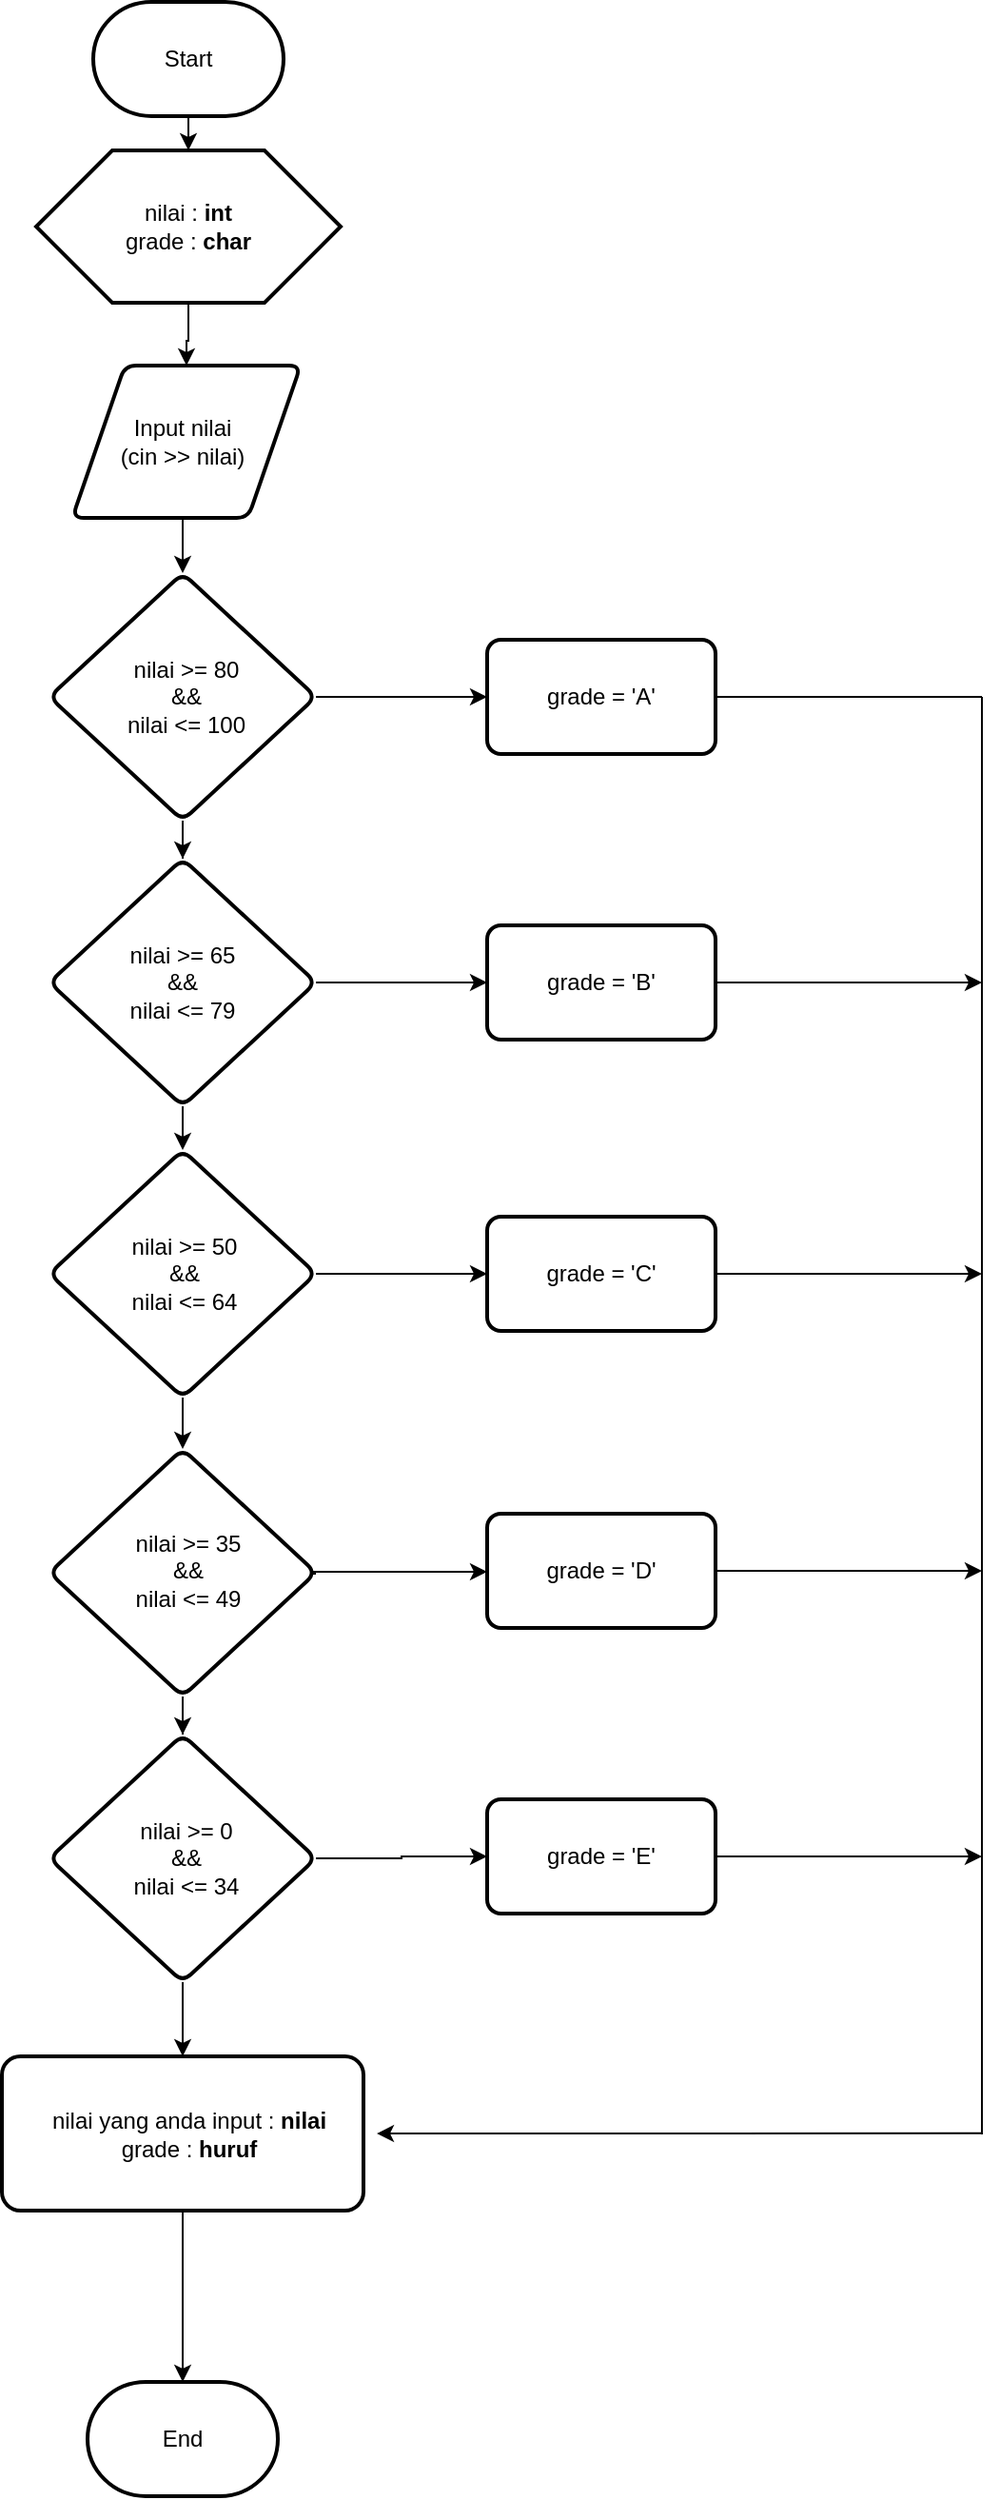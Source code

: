 <mxfile version="24.7.17">
  <diagram id="C5RBs43oDa-KdzZeNtuy" name="Page-1">
    <mxGraphModel dx="1418" dy="673" grid="1" gridSize="10" guides="1" tooltips="1" connect="1" arrows="1" fold="1" page="1" pageScale="1" pageWidth="827" pageHeight="1169" background="#FFFFFF" math="0" shadow="0">
      <root>
        <mxCell id="WIyWlLk6GJQsqaUBKTNV-0" />
        <mxCell id="WIyWlLk6GJQsqaUBKTNV-1" parent="WIyWlLk6GJQsqaUBKTNV-0" />
        <mxCell id="t6wVsfiCI3xdT3-VpRgb-0" value="" style="edgeStyle=orthogonalEdgeStyle;rounded=0;orthogonalLoop=1;jettySize=auto;html=1;" parent="WIyWlLk6GJQsqaUBKTNV-1" source="hf3equ0I7n4AxzsmKPAf-1" target="hf3equ0I7n4AxzsmKPAf-2" edge="1">
          <mxGeometry relative="1" as="geometry" />
        </mxCell>
        <mxCell id="hf3equ0I7n4AxzsmKPAf-1" value="Start" style="strokeWidth=2;html=1;shape=mxgraph.flowchart.terminator;whiteSpace=wrap;" parent="WIyWlLk6GJQsqaUBKTNV-1" vertex="1">
          <mxGeometry x="280" y="30" width="100" height="60" as="geometry" />
        </mxCell>
        <mxCell id="t6wVsfiCI3xdT3-VpRgb-1" value="" style="edgeStyle=orthogonalEdgeStyle;rounded=0;orthogonalLoop=1;jettySize=auto;html=1;" parent="WIyWlLk6GJQsqaUBKTNV-1" source="hf3equ0I7n4AxzsmKPAf-2" target="hf3equ0I7n4AxzsmKPAf-4" edge="1">
          <mxGeometry relative="1" as="geometry" />
        </mxCell>
        <mxCell id="hf3equ0I7n4AxzsmKPAf-2" value="" style="verticalLabelPosition=bottom;verticalAlign=top;html=1;shape=hexagon;perimeter=hexagonPerimeter2;arcSize=6;size=0.25;strokeWidth=2;" parent="WIyWlLk6GJQsqaUBKTNV-1" vertex="1">
          <mxGeometry x="250" y="108" width="160" height="80" as="geometry" />
        </mxCell>
        <mxCell id="hf3equ0I7n4AxzsmKPAf-6" value="" style="edgeStyle=orthogonalEdgeStyle;rounded=0;orthogonalLoop=1;jettySize=auto;html=1;" parent="WIyWlLk6GJQsqaUBKTNV-1" source="hf3equ0I7n4AxzsmKPAf-4" target="hf3equ0I7n4AxzsmKPAf-5" edge="1">
          <mxGeometry relative="1" as="geometry">
            <Array as="points">
              <mxPoint x="327" y="310" />
              <mxPoint x="327" y="310" />
            </Array>
          </mxGeometry>
        </mxCell>
        <mxCell id="hf3equ0I7n4AxzsmKPAf-4" value="" style="shape=parallelogram;html=1;strokeWidth=2;perimeter=parallelogramPerimeter;whiteSpace=wrap;rounded=1;arcSize=12;size=0.23;" parent="WIyWlLk6GJQsqaUBKTNV-1" vertex="1">
          <mxGeometry x="269" y="221" width="120" height="80" as="geometry" />
        </mxCell>
        <mxCell id="hf3equ0I7n4AxzsmKPAf-14" value="" style="edgeStyle=orthogonalEdgeStyle;rounded=0;orthogonalLoop=1;jettySize=auto;html=1;" parent="WIyWlLk6GJQsqaUBKTNV-1" source="hf3equ0I7n4AxzsmKPAf-5" target="hf3equ0I7n4AxzsmKPAf-13" edge="1">
          <mxGeometry relative="1" as="geometry" />
        </mxCell>
        <mxCell id="t6wVsfiCI3xdT3-VpRgb-2" value="" style="edgeStyle=orthogonalEdgeStyle;rounded=0;orthogonalLoop=1;jettySize=auto;html=1;" parent="WIyWlLk6GJQsqaUBKTNV-1" source="hf3equ0I7n4AxzsmKPAf-5" target="hf3equ0I7n4AxzsmKPAf-9" edge="1">
          <mxGeometry relative="1" as="geometry" />
        </mxCell>
        <mxCell id="hf3equ0I7n4AxzsmKPAf-5" value="" style="rhombus;whiteSpace=wrap;html=1;strokeWidth=2;rounded=1;arcSize=12;" parent="WIyWlLk6GJQsqaUBKTNV-1" vertex="1">
          <mxGeometry x="257" y="330" width="140" height="130" as="geometry" />
        </mxCell>
        <mxCell id="hf3equ0I7n4AxzsmKPAf-16" value="" style="edgeStyle=orthogonalEdgeStyle;rounded=0;orthogonalLoop=1;jettySize=auto;html=1;" parent="WIyWlLk6GJQsqaUBKTNV-1" source="hf3equ0I7n4AxzsmKPAf-9" target="hf3equ0I7n4AxzsmKPAf-15" edge="1">
          <mxGeometry relative="1" as="geometry" />
        </mxCell>
        <mxCell id="t6wVsfiCI3xdT3-VpRgb-3" value="" style="edgeStyle=orthogonalEdgeStyle;rounded=0;orthogonalLoop=1;jettySize=auto;html=1;" parent="WIyWlLk6GJQsqaUBKTNV-1" source="hf3equ0I7n4AxzsmKPAf-9" target="hf3equ0I7n4AxzsmKPAf-10" edge="1">
          <mxGeometry relative="1" as="geometry" />
        </mxCell>
        <mxCell id="hf3equ0I7n4AxzsmKPAf-9" value="" style="rhombus;whiteSpace=wrap;html=1;strokeWidth=2;rounded=1;arcSize=12;" parent="WIyWlLk6GJQsqaUBKTNV-1" vertex="1">
          <mxGeometry x="257" y="480" width="140" height="130" as="geometry" />
        </mxCell>
        <mxCell id="hf3equ0I7n4AxzsmKPAf-18" value="" style="edgeStyle=orthogonalEdgeStyle;rounded=0;orthogonalLoop=1;jettySize=auto;html=1;" parent="WIyWlLk6GJQsqaUBKTNV-1" source="hf3equ0I7n4AxzsmKPAf-10" target="hf3equ0I7n4AxzsmKPAf-17" edge="1">
          <mxGeometry relative="1" as="geometry" />
        </mxCell>
        <mxCell id="t6wVsfiCI3xdT3-VpRgb-4" value="" style="edgeStyle=orthogonalEdgeStyle;rounded=0;orthogonalLoop=1;jettySize=auto;html=1;" parent="WIyWlLk6GJQsqaUBKTNV-1" source="hf3equ0I7n4AxzsmKPAf-10" target="hf3equ0I7n4AxzsmKPAf-11" edge="1">
          <mxGeometry relative="1" as="geometry" />
        </mxCell>
        <mxCell id="hf3equ0I7n4AxzsmKPAf-10" value="" style="rhombus;whiteSpace=wrap;html=1;strokeWidth=2;rounded=1;arcSize=12;" parent="WIyWlLk6GJQsqaUBKTNV-1" vertex="1">
          <mxGeometry x="257" y="633" width="140" height="130" as="geometry" />
        </mxCell>
        <mxCell id="hf3equ0I7n4AxzsmKPAf-20" value="" style="edgeStyle=orthogonalEdgeStyle;rounded=0;orthogonalLoop=1;jettySize=auto;html=1;" parent="WIyWlLk6GJQsqaUBKTNV-1" edge="1">
          <mxGeometry relative="1" as="geometry">
            <mxPoint x="397.0" y="855.47" as="sourcePoint" />
            <mxPoint x="487" y="854.47" as="targetPoint" />
            <Array as="points">
              <mxPoint x="392" y="855.22" />
              <mxPoint x="392" y="854.22" />
            </Array>
          </mxGeometry>
        </mxCell>
        <mxCell id="t6wVsfiCI3xdT3-VpRgb-5" value="" style="edgeStyle=orthogonalEdgeStyle;rounded=0;orthogonalLoop=1;jettySize=auto;html=1;" parent="WIyWlLk6GJQsqaUBKTNV-1" source="hf3equ0I7n4AxzsmKPAf-11" target="hf3equ0I7n4AxzsmKPAf-12" edge="1">
          <mxGeometry relative="1" as="geometry" />
        </mxCell>
        <mxCell id="hf3equ0I7n4AxzsmKPAf-11" value="" style="rhombus;whiteSpace=wrap;html=1;strokeWidth=2;rounded=1;arcSize=12;" parent="WIyWlLk6GJQsqaUBKTNV-1" vertex="1">
          <mxGeometry x="257" y="790" width="140" height="130" as="geometry" />
        </mxCell>
        <mxCell id="hf3equ0I7n4AxzsmKPAf-22" value="" style="edgeStyle=orthogonalEdgeStyle;rounded=0;orthogonalLoop=1;jettySize=auto;html=1;" parent="WIyWlLk6GJQsqaUBKTNV-1" source="hf3equ0I7n4AxzsmKPAf-12" target="hf3equ0I7n4AxzsmKPAf-21" edge="1">
          <mxGeometry relative="1" as="geometry" />
        </mxCell>
        <mxCell id="V1lYzwCrkhVgtF4k7L0C-1" value="" style="edgeStyle=orthogonalEdgeStyle;rounded=0;orthogonalLoop=1;jettySize=auto;html=1;" parent="WIyWlLk6GJQsqaUBKTNV-1" source="hf3equ0I7n4AxzsmKPAf-12" target="V1lYzwCrkhVgtF4k7L0C-0" edge="1">
          <mxGeometry relative="1" as="geometry" />
        </mxCell>
        <mxCell id="hf3equ0I7n4AxzsmKPAf-12" value="" style="rhombus;whiteSpace=wrap;html=1;strokeWidth=2;rounded=1;arcSize=12;" parent="WIyWlLk6GJQsqaUBKTNV-1" vertex="1">
          <mxGeometry x="257" y="940" width="140" height="130" as="geometry" />
        </mxCell>
        <mxCell id="t6wVsfiCI3xdT3-VpRgb-9" value="" style="edgeStyle=orthogonalEdgeStyle;rounded=0;orthogonalLoop=1;jettySize=auto;html=1;endArrow=none;endFill=0;" parent="WIyWlLk6GJQsqaUBKTNV-1" source="hf3equ0I7n4AxzsmKPAf-13" edge="1">
          <mxGeometry relative="1" as="geometry">
            <mxPoint x="747" y="395" as="targetPoint" />
          </mxGeometry>
        </mxCell>
        <mxCell id="hf3equ0I7n4AxzsmKPAf-13" value="" style="whiteSpace=wrap;html=1;strokeWidth=2;rounded=1;arcSize=12;" parent="WIyWlLk6GJQsqaUBKTNV-1" vertex="1">
          <mxGeometry x="487" y="365" width="120" height="60" as="geometry" />
        </mxCell>
        <mxCell id="t6wVsfiCI3xdT3-VpRgb-17" value="" style="edgeStyle=orthogonalEdgeStyle;rounded=0;orthogonalLoop=1;jettySize=auto;html=1;" parent="WIyWlLk6GJQsqaUBKTNV-1" source="hf3equ0I7n4AxzsmKPAf-15" edge="1">
          <mxGeometry relative="1" as="geometry">
            <mxPoint x="747" y="545" as="targetPoint" />
          </mxGeometry>
        </mxCell>
        <mxCell id="hf3equ0I7n4AxzsmKPAf-15" value="" style="whiteSpace=wrap;html=1;strokeWidth=2;rounded=1;arcSize=12;" parent="WIyWlLk6GJQsqaUBKTNV-1" vertex="1">
          <mxGeometry x="487" y="515" width="120" height="60" as="geometry" />
        </mxCell>
        <mxCell id="t6wVsfiCI3xdT3-VpRgb-19" value="" style="edgeStyle=orthogonalEdgeStyle;rounded=0;orthogonalLoop=1;jettySize=auto;html=1;" parent="WIyWlLk6GJQsqaUBKTNV-1" source="hf3equ0I7n4AxzsmKPAf-17" edge="1">
          <mxGeometry relative="1" as="geometry">
            <mxPoint x="747" y="698" as="targetPoint" />
          </mxGeometry>
        </mxCell>
        <mxCell id="hf3equ0I7n4AxzsmKPAf-17" value="" style="whiteSpace=wrap;html=1;strokeWidth=2;rounded=1;arcSize=12;" parent="WIyWlLk6GJQsqaUBKTNV-1" vertex="1">
          <mxGeometry x="487" y="668" width="120" height="60" as="geometry" />
        </mxCell>
        <mxCell id="t6wVsfiCI3xdT3-VpRgb-21" value="" style="edgeStyle=orthogonalEdgeStyle;rounded=0;orthogonalLoop=1;jettySize=auto;html=1;" parent="WIyWlLk6GJQsqaUBKTNV-1" source="hf3equ0I7n4AxzsmKPAf-19" edge="1">
          <mxGeometry relative="1" as="geometry">
            <mxPoint x="747" y="854" as="targetPoint" />
          </mxGeometry>
        </mxCell>
        <mxCell id="hf3equ0I7n4AxzsmKPAf-19" value="" style="whiteSpace=wrap;html=1;strokeWidth=2;rounded=1;arcSize=12;" parent="WIyWlLk6GJQsqaUBKTNV-1" vertex="1">
          <mxGeometry x="487" y="824" width="120" height="60" as="geometry" />
        </mxCell>
        <mxCell id="t6wVsfiCI3xdT3-VpRgb-23" value="" style="edgeStyle=orthogonalEdgeStyle;rounded=0;orthogonalLoop=1;jettySize=auto;html=1;" parent="WIyWlLk6GJQsqaUBKTNV-1" source="hf3equ0I7n4AxzsmKPAf-21" edge="1">
          <mxGeometry relative="1" as="geometry">
            <mxPoint x="747" y="1004" as="targetPoint" />
          </mxGeometry>
        </mxCell>
        <mxCell id="hf3equ0I7n4AxzsmKPAf-21" value="" style="whiteSpace=wrap;html=1;strokeWidth=2;rounded=1;arcSize=12;" parent="WIyWlLk6GJQsqaUBKTNV-1" vertex="1">
          <mxGeometry x="487" y="974" width="120" height="60" as="geometry" />
        </mxCell>
        <mxCell id="hf3equ0I7n4AxzsmKPAf-23" value="End" style="strokeWidth=2;html=1;shape=mxgraph.flowchart.terminator;whiteSpace=wrap;" parent="WIyWlLk6GJQsqaUBKTNV-1" vertex="1">
          <mxGeometry x="277" y="1280" width="100" height="60" as="geometry" />
        </mxCell>
        <mxCell id="t6wVsfiCI3xdT3-VpRgb-11" value="" style="edgeStyle=orthogonalEdgeStyle;rounded=0;orthogonalLoop=1;jettySize=auto;html=1;strokeColor=default;endArrow=none;endFill=0;" parent="WIyWlLk6GJQsqaUBKTNV-1" edge="1">
          <mxGeometry relative="1" as="geometry">
            <mxPoint x="747" y="395" as="sourcePoint" />
            <mxPoint x="747" y="1150" as="targetPoint" />
          </mxGeometry>
        </mxCell>
        <mxCell id="t6wVsfiCI3xdT3-VpRgb-24" value="nilai : &lt;b&gt;int&lt;/b&gt;&lt;div&gt;grade : &lt;b&gt;char&lt;/b&gt;&lt;/div&gt;" style="text;strokeColor=none;align=center;fillColor=none;html=1;verticalAlign=middle;whiteSpace=wrap;rounded=0;" parent="WIyWlLk6GJQsqaUBKTNV-1" vertex="1">
          <mxGeometry x="290" y="133" width="80" height="30" as="geometry" />
        </mxCell>
        <mxCell id="t6wVsfiCI3xdT3-VpRgb-25" value="Input nilai&lt;div&gt;(cin &amp;gt;&amp;gt; nilai)&lt;/div&gt;" style="text;strokeColor=none;align=center;fillColor=none;html=1;verticalAlign=middle;whiteSpace=wrap;rounded=0;" parent="WIyWlLk6GJQsqaUBKTNV-1" vertex="1">
          <mxGeometry x="287" y="246" width="80" height="30" as="geometry" />
        </mxCell>
        <mxCell id="t6wVsfiCI3xdT3-VpRgb-26" value="nilai &amp;gt;= 80&lt;div&gt;&amp;amp;&amp;amp;&lt;/div&gt;&lt;div&gt;nilai &amp;lt;= 100&lt;/div&gt;" style="text;strokeColor=none;align=center;fillColor=none;html=1;verticalAlign=middle;whiteSpace=wrap;rounded=0;" parent="WIyWlLk6GJQsqaUBKTNV-1" vertex="1">
          <mxGeometry x="289" y="380" width="80" height="30" as="geometry" />
        </mxCell>
        <mxCell id="t6wVsfiCI3xdT3-VpRgb-27" value="grade = &#39;A&#39;" style="text;strokeColor=none;align=center;fillColor=none;html=1;verticalAlign=middle;whiteSpace=wrap;rounded=0;" parent="WIyWlLk6GJQsqaUBKTNV-1" vertex="1">
          <mxGeometry x="507" y="380" width="80" height="30" as="geometry" />
        </mxCell>
        <mxCell id="t6wVsfiCI3xdT3-VpRgb-28" value="grade = &#39;B&#39;" style="text;strokeColor=none;align=center;fillColor=none;html=1;verticalAlign=middle;whiteSpace=wrap;rounded=0;" parent="WIyWlLk6GJQsqaUBKTNV-1" vertex="1">
          <mxGeometry x="507" y="530" width="80" height="30" as="geometry" />
        </mxCell>
        <mxCell id="t6wVsfiCI3xdT3-VpRgb-29" value="nilai &amp;gt;= 65&lt;div&gt;&amp;amp;&amp;amp;&lt;/div&gt;&lt;div&gt;nilai &amp;lt;= 79&lt;/div&gt;" style="text;strokeColor=none;align=center;fillColor=none;html=1;verticalAlign=middle;whiteSpace=wrap;rounded=0;" parent="WIyWlLk6GJQsqaUBKTNV-1" vertex="1">
          <mxGeometry x="287" y="530" width="80" height="30" as="geometry" />
        </mxCell>
        <mxCell id="t6wVsfiCI3xdT3-VpRgb-30" value="nilai &amp;gt;= 50&lt;div&gt;&amp;amp;&amp;amp;&lt;/div&gt;&lt;div&gt;nilai &amp;lt;= 64&lt;/div&gt;" style="text;strokeColor=none;align=center;fillColor=none;html=1;verticalAlign=middle;whiteSpace=wrap;rounded=0;" parent="WIyWlLk6GJQsqaUBKTNV-1" vertex="1">
          <mxGeometry x="288" y="683" width="80" height="30" as="geometry" />
        </mxCell>
        <mxCell id="t6wVsfiCI3xdT3-VpRgb-31" value="grade = &#39;C&#39;" style="text;strokeColor=none;align=center;fillColor=none;html=1;verticalAlign=middle;whiteSpace=wrap;rounded=0;" parent="WIyWlLk6GJQsqaUBKTNV-1" vertex="1">
          <mxGeometry x="507" y="683" width="80" height="30" as="geometry" />
        </mxCell>
        <mxCell id="t6wVsfiCI3xdT3-VpRgb-32" value="grade = &#39;D&#39;" style="text;strokeColor=none;align=center;fillColor=none;html=1;verticalAlign=middle;whiteSpace=wrap;rounded=0;" parent="WIyWlLk6GJQsqaUBKTNV-1" vertex="1">
          <mxGeometry x="507" y="839" width="80" height="30" as="geometry" />
        </mxCell>
        <mxCell id="t6wVsfiCI3xdT3-VpRgb-33" value="nilai &amp;gt;= 35&lt;div&gt;&amp;amp;&amp;amp;&lt;/div&gt;&lt;div&gt;nilai &amp;lt;= 49&lt;/div&gt;" style="text;strokeColor=none;align=center;fillColor=none;html=1;verticalAlign=middle;whiteSpace=wrap;rounded=0;" parent="WIyWlLk6GJQsqaUBKTNV-1" vertex="1">
          <mxGeometry x="290" y="839" width="80" height="30" as="geometry" />
        </mxCell>
        <mxCell id="t6wVsfiCI3xdT3-VpRgb-34" value="nilai &amp;gt;= 0&lt;div&gt;&amp;amp;&amp;amp;&lt;/div&gt;&lt;div&gt;nilai &amp;lt;= 34&lt;/div&gt;" style="text;strokeColor=none;align=center;fillColor=none;html=1;verticalAlign=middle;whiteSpace=wrap;rounded=0;" parent="WIyWlLk6GJQsqaUBKTNV-1" vertex="1">
          <mxGeometry x="289" y="990" width="80" height="30" as="geometry" />
        </mxCell>
        <mxCell id="t6wVsfiCI3xdT3-VpRgb-35" value="grade = &#39;E&#39;" style="text;strokeColor=none;align=center;fillColor=none;html=1;verticalAlign=middle;whiteSpace=wrap;rounded=0;" parent="WIyWlLk6GJQsqaUBKTNV-1" vertex="1">
          <mxGeometry x="507" y="989" width="80" height="30" as="geometry" />
        </mxCell>
        <mxCell id="V1lYzwCrkhVgtF4k7L0C-2" value="" style="edgeStyle=orthogonalEdgeStyle;rounded=0;orthogonalLoop=1;jettySize=auto;html=1;" parent="WIyWlLk6GJQsqaUBKTNV-1" source="V1lYzwCrkhVgtF4k7L0C-0" target="hf3equ0I7n4AxzsmKPAf-23" edge="1">
          <mxGeometry relative="1" as="geometry" />
        </mxCell>
        <mxCell id="V1lYzwCrkhVgtF4k7L0C-0" value="" style="whiteSpace=wrap;html=1;strokeWidth=2;rounded=1;arcSize=12;" parent="WIyWlLk6GJQsqaUBKTNV-1" vertex="1">
          <mxGeometry x="232" y="1109" width="190" height="81" as="geometry" />
        </mxCell>
        <mxCell id="V1lYzwCrkhVgtF4k7L0C-3" value="nilai yang anda input : &lt;b&gt;nilai&lt;/b&gt;&lt;div&gt;grade : &lt;b&gt;huruf&lt;/b&gt;&lt;/div&gt;" style="text;strokeColor=none;align=center;fillColor=none;html=1;verticalAlign=middle;whiteSpace=wrap;rounded=0;" parent="WIyWlLk6GJQsqaUBKTNV-1" vertex="1">
          <mxGeometry x="257" y="1134.5" width="147" height="30" as="geometry" />
        </mxCell>
        <mxCell id="V1lYzwCrkhVgtF4k7L0C-6" value="" style="edgeStyle=none;orthogonalLoop=1;jettySize=auto;html=1;rounded=0;" parent="WIyWlLk6GJQsqaUBKTNV-1" edge="1">
          <mxGeometry width="100" relative="1" as="geometry">
            <mxPoint x="747" y="1149.39" as="sourcePoint" />
            <mxPoint x="429" y="1149.51" as="targetPoint" />
            <Array as="points" />
          </mxGeometry>
        </mxCell>
      </root>
    </mxGraphModel>
  </diagram>
</mxfile>
